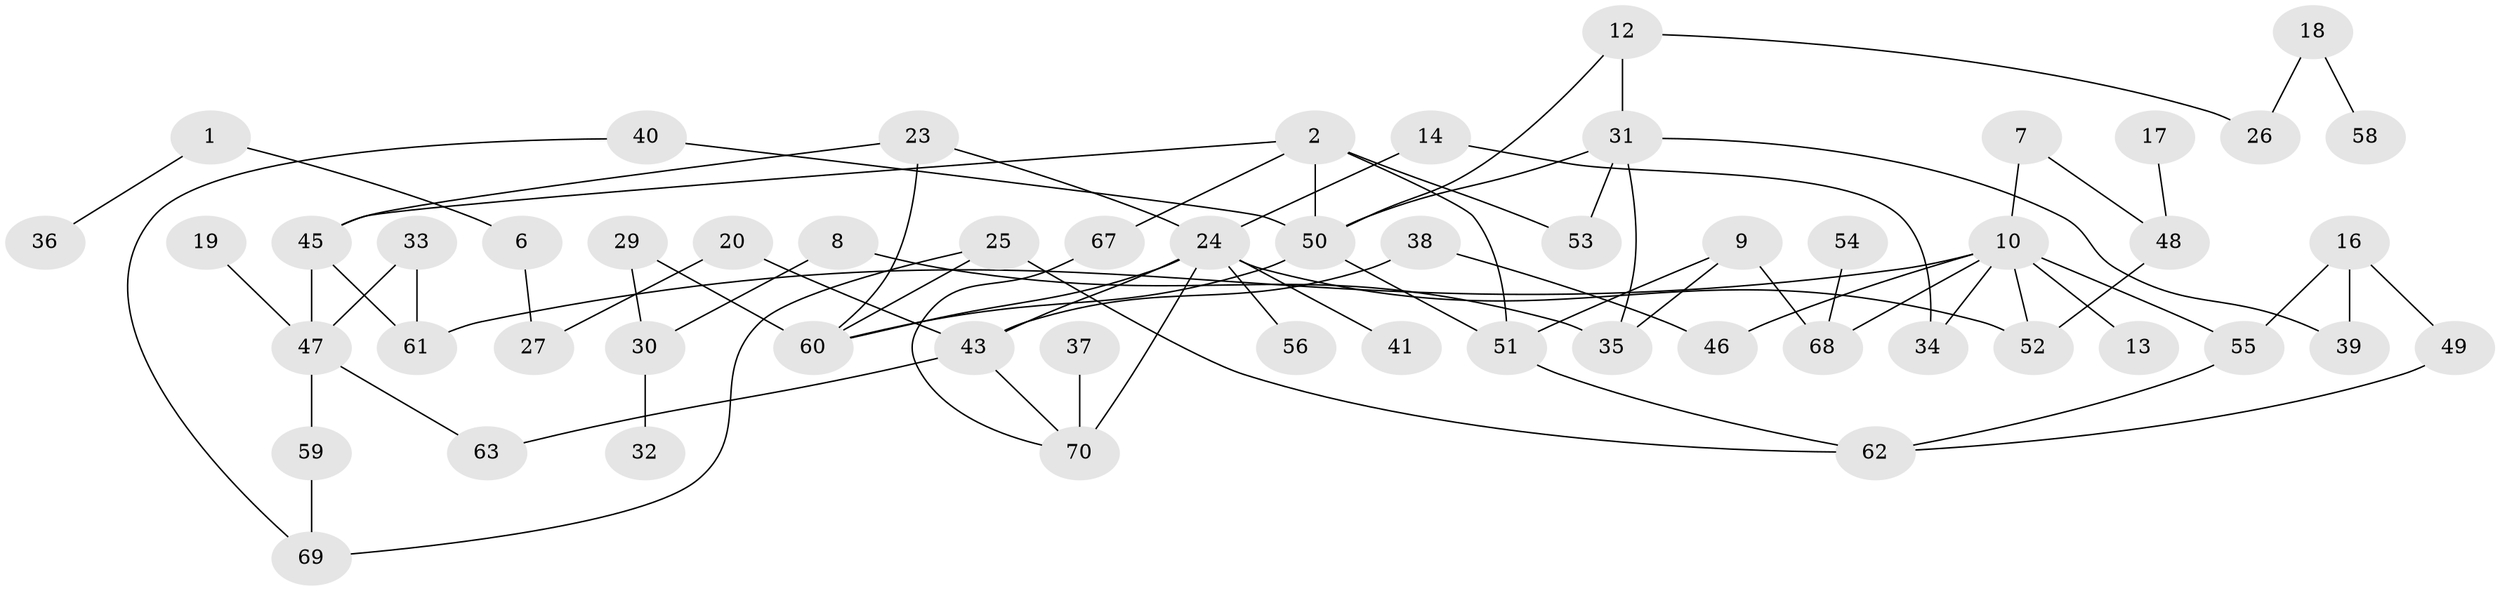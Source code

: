 // original degree distribution, {3: 0.25, 2: 0.25, 1: 0.21, 5: 0.05, 0: 0.13, 4: 0.09, 9: 0.01, 8: 0.01}
// Generated by graph-tools (version 1.1) at 2025/35/03/04/25 23:35:57]
// undirected, 56 vertices, 77 edges
graph export_dot {
  node [color=gray90,style=filled];
  1;
  2;
  6;
  7;
  8;
  9;
  10;
  12;
  13;
  14;
  16;
  17;
  18;
  19;
  20;
  23;
  24;
  25;
  26;
  27;
  29;
  30;
  31;
  32;
  33;
  34;
  35;
  36;
  37;
  38;
  39;
  40;
  41;
  43;
  45;
  46;
  47;
  48;
  49;
  50;
  51;
  52;
  53;
  54;
  55;
  56;
  58;
  59;
  60;
  61;
  62;
  63;
  67;
  68;
  69;
  70;
  1 -- 6 [weight=1.0];
  1 -- 36 [weight=1.0];
  2 -- 45 [weight=1.0];
  2 -- 50 [weight=1.0];
  2 -- 51 [weight=1.0];
  2 -- 53 [weight=1.0];
  2 -- 67 [weight=1.0];
  6 -- 27 [weight=1.0];
  7 -- 10 [weight=1.0];
  7 -- 48 [weight=1.0];
  8 -- 30 [weight=1.0];
  8 -- 35 [weight=1.0];
  9 -- 35 [weight=1.0];
  9 -- 51 [weight=1.0];
  9 -- 68 [weight=1.0];
  10 -- 13 [weight=1.0];
  10 -- 34 [weight=1.0];
  10 -- 46 [weight=1.0];
  10 -- 52 [weight=2.0];
  10 -- 55 [weight=1.0];
  10 -- 61 [weight=1.0];
  10 -- 68 [weight=1.0];
  12 -- 26 [weight=1.0];
  12 -- 31 [weight=2.0];
  12 -- 50 [weight=1.0];
  14 -- 24 [weight=1.0];
  14 -- 34 [weight=1.0];
  16 -- 39 [weight=1.0];
  16 -- 49 [weight=1.0];
  16 -- 55 [weight=1.0];
  17 -- 48 [weight=1.0];
  18 -- 26 [weight=1.0];
  18 -- 58 [weight=1.0];
  19 -- 47 [weight=1.0];
  20 -- 27 [weight=1.0];
  20 -- 43 [weight=2.0];
  23 -- 24 [weight=1.0];
  23 -- 45 [weight=1.0];
  23 -- 60 [weight=1.0];
  24 -- 41 [weight=1.0];
  24 -- 43 [weight=1.0];
  24 -- 52 [weight=1.0];
  24 -- 56 [weight=1.0];
  24 -- 60 [weight=1.0];
  24 -- 70 [weight=2.0];
  25 -- 60 [weight=1.0];
  25 -- 62 [weight=1.0];
  25 -- 69 [weight=1.0];
  29 -- 30 [weight=1.0];
  29 -- 60 [weight=1.0];
  30 -- 32 [weight=1.0];
  31 -- 35 [weight=1.0];
  31 -- 39 [weight=1.0];
  31 -- 50 [weight=1.0];
  31 -- 53 [weight=1.0];
  33 -- 47 [weight=1.0];
  33 -- 61 [weight=1.0];
  37 -- 70 [weight=1.0];
  38 -- 43 [weight=2.0];
  38 -- 46 [weight=1.0];
  40 -- 50 [weight=1.0];
  40 -- 69 [weight=1.0];
  43 -- 63 [weight=1.0];
  43 -- 70 [weight=1.0];
  45 -- 47 [weight=1.0];
  45 -- 61 [weight=1.0];
  47 -- 59 [weight=1.0];
  47 -- 63 [weight=1.0];
  48 -- 52 [weight=1.0];
  49 -- 62 [weight=1.0];
  50 -- 51 [weight=1.0];
  50 -- 60 [weight=1.0];
  51 -- 62 [weight=1.0];
  54 -- 68 [weight=1.0];
  55 -- 62 [weight=1.0];
  59 -- 69 [weight=1.0];
  67 -- 70 [weight=1.0];
}
